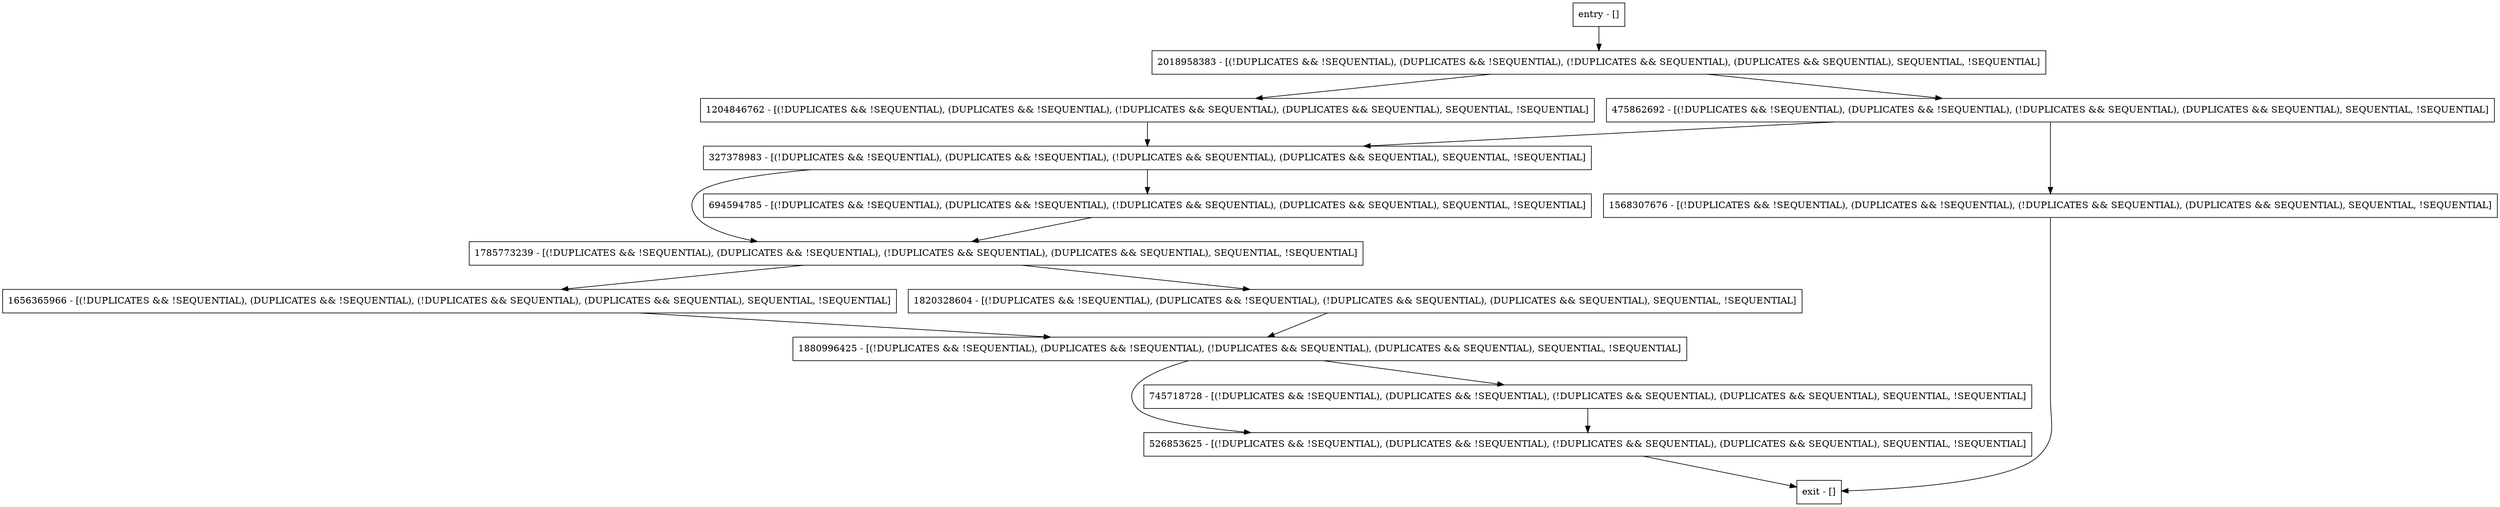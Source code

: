 digraph putInternal {
node [shape=record];
1785773239 [label="1785773239 - [(!DUPLICATES && !SEQUENTIAL), (DUPLICATES && !SEQUENTIAL), (!DUPLICATES && SEQUENTIAL), (DUPLICATES && SEQUENTIAL), SEQUENTIAL, !SEQUENTIAL]"];
327378983 [label="327378983 - [(!DUPLICATES && !SEQUENTIAL), (DUPLICATES && !SEQUENTIAL), (!DUPLICATES && SEQUENTIAL), (DUPLICATES && SEQUENTIAL), SEQUENTIAL, !SEQUENTIAL]"];
1656365966 [label="1656365966 - [(!DUPLICATES && !SEQUENTIAL), (DUPLICATES && !SEQUENTIAL), (!DUPLICATES && SEQUENTIAL), (DUPLICATES && SEQUENTIAL), SEQUENTIAL, !SEQUENTIAL]"];
1820328604 [label="1820328604 - [(!DUPLICATES && !SEQUENTIAL), (DUPLICATES && !SEQUENTIAL), (!DUPLICATES && SEQUENTIAL), (DUPLICATES && SEQUENTIAL), SEQUENTIAL, !SEQUENTIAL]"];
1204846762 [label="1204846762 - [(!DUPLICATES && !SEQUENTIAL), (DUPLICATES && !SEQUENTIAL), (!DUPLICATES && SEQUENTIAL), (DUPLICATES && SEQUENTIAL), SEQUENTIAL, !SEQUENTIAL]"];
entry [label="entry - []"];
exit [label="exit - []"];
1880996425 [label="1880996425 - [(!DUPLICATES && !SEQUENTIAL), (DUPLICATES && !SEQUENTIAL), (!DUPLICATES && SEQUENTIAL), (DUPLICATES && SEQUENTIAL), SEQUENTIAL, !SEQUENTIAL]"];
526853625 [label="526853625 - [(!DUPLICATES && !SEQUENTIAL), (DUPLICATES && !SEQUENTIAL), (!DUPLICATES && SEQUENTIAL), (DUPLICATES && SEQUENTIAL), SEQUENTIAL, !SEQUENTIAL]"];
745718728 [label="745718728 - [(!DUPLICATES && !SEQUENTIAL), (DUPLICATES && !SEQUENTIAL), (!DUPLICATES && SEQUENTIAL), (DUPLICATES && SEQUENTIAL), SEQUENTIAL, !SEQUENTIAL]"];
694594785 [label="694594785 - [(!DUPLICATES && !SEQUENTIAL), (DUPLICATES && !SEQUENTIAL), (!DUPLICATES && SEQUENTIAL), (DUPLICATES && SEQUENTIAL), SEQUENTIAL, !SEQUENTIAL]"];
1568307676 [label="1568307676 - [(!DUPLICATES && !SEQUENTIAL), (DUPLICATES && !SEQUENTIAL), (!DUPLICATES && SEQUENTIAL), (DUPLICATES && SEQUENTIAL), SEQUENTIAL, !SEQUENTIAL]"];
2018958383 [label="2018958383 - [(!DUPLICATES && !SEQUENTIAL), (DUPLICATES && !SEQUENTIAL), (!DUPLICATES && SEQUENTIAL), (DUPLICATES && SEQUENTIAL), SEQUENTIAL, !SEQUENTIAL]"];
475862692 [label="475862692 - [(!DUPLICATES && !SEQUENTIAL), (DUPLICATES && !SEQUENTIAL), (!DUPLICATES && SEQUENTIAL), (DUPLICATES && SEQUENTIAL), SEQUENTIAL, !SEQUENTIAL]"];
entry;
exit;
1785773239 -> 1656365966;
1785773239 -> 1820328604;
327378983 -> 1785773239;
327378983 -> 694594785;
1656365966 -> 1880996425;
1820328604 -> 1880996425;
1204846762 -> 327378983;
entry -> 2018958383;
1880996425 -> 526853625;
1880996425 -> 745718728;
526853625 -> exit;
745718728 -> 526853625;
694594785 -> 1785773239;
1568307676 -> exit;
2018958383 -> 1204846762;
2018958383 -> 475862692;
475862692 -> 327378983;
475862692 -> 1568307676;
}
